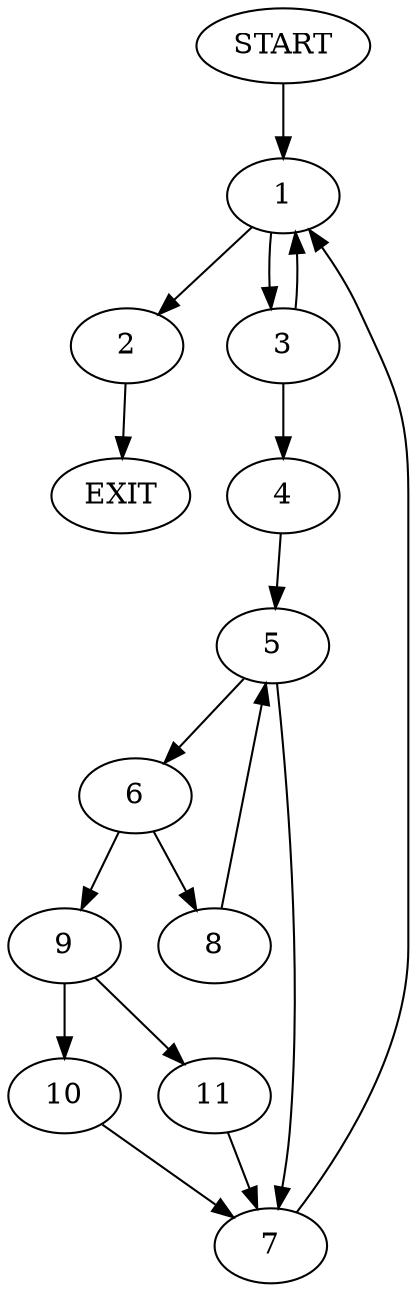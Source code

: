 digraph {
0 [label="START"]
12 [label="EXIT"]
0 -> 1
1 -> 2
1 -> 3
2 -> 12
3 -> 4
3 -> 1
4 -> 5
5 -> 6
5 -> 7
7 -> 1
6 -> 8
6 -> 9
8 -> 5
9 -> 10
9 -> 11
11 -> 7
10 -> 7
}

